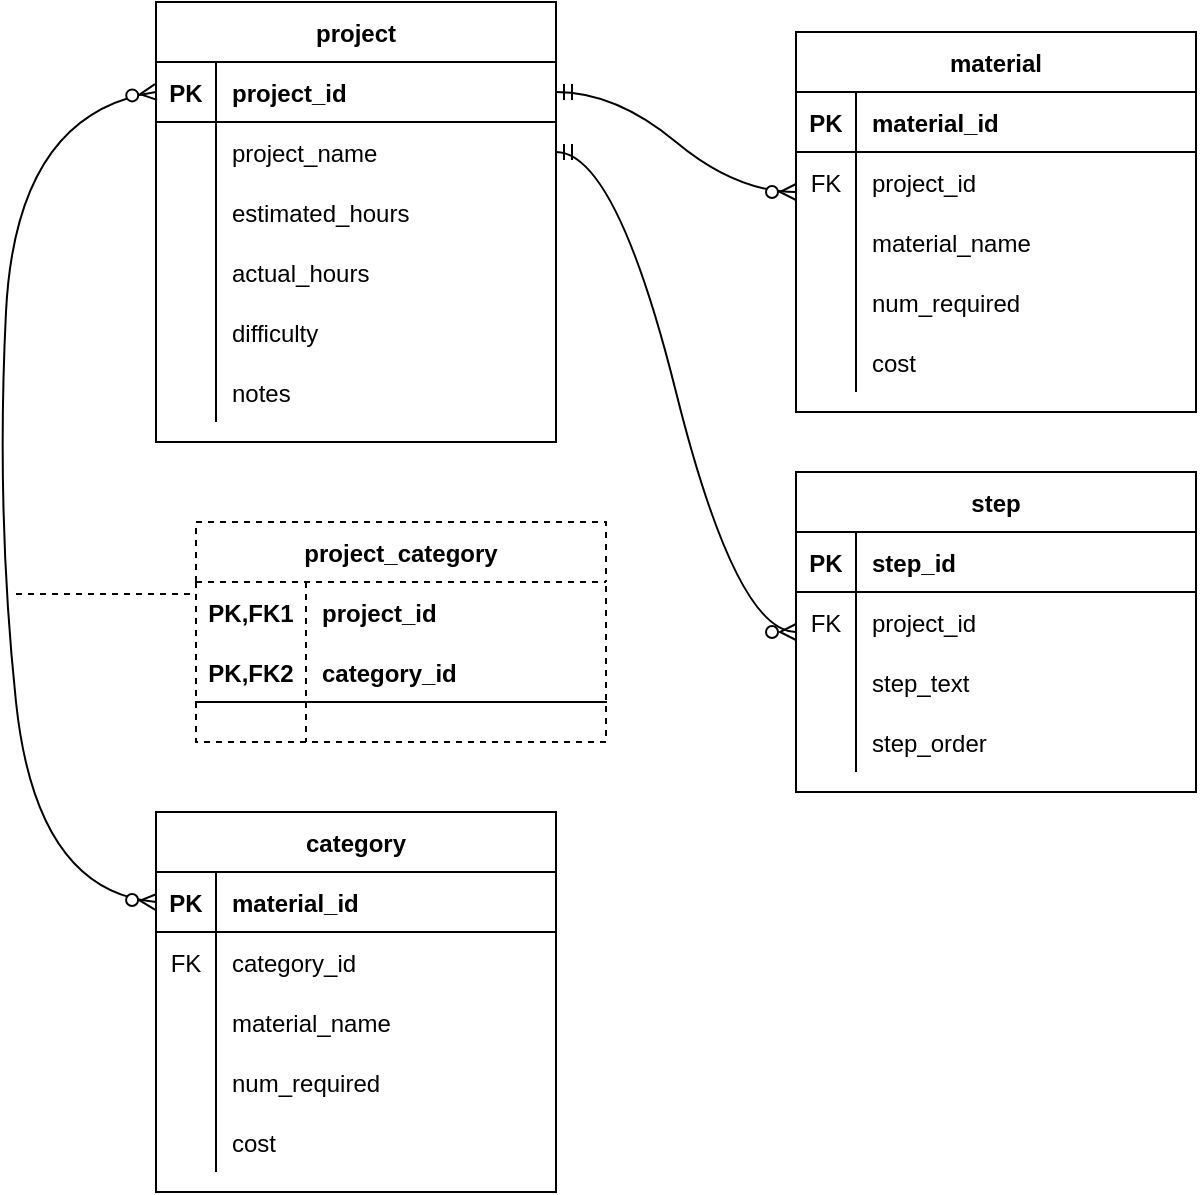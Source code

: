 <mxfile version="19.0.3" type="device"><diagram id="LcGvfuIVLGOk-ull4Rj8" name="Page-1"><mxGraphModel dx="946" dy="672" grid="1" gridSize="10" guides="1" tooltips="1" connect="1" arrows="1" fold="1" page="1" pageScale="1" pageWidth="850" pageHeight="1100" math="0" shadow="0"><root><mxCell id="0"/><mxCell id="1" parent="0"/><mxCell id="Hkpx3gKy6T2msnNDm3Sz-1" value="project" style="shape=table;startSize=30;container=1;collapsible=1;childLayout=tableLayout;fixedRows=1;rowLines=0;fontStyle=1;align=center;resizeLast=1;" parent="1" vertex="1"><mxGeometry x="120" y="65" width="200" height="220" as="geometry"/></mxCell><mxCell id="Hkpx3gKy6T2msnNDm3Sz-2" value="" style="shape=tableRow;horizontal=0;startSize=0;swimlaneHead=0;swimlaneBody=0;fillColor=none;collapsible=0;dropTarget=0;points=[[0,0.5],[1,0.5]];portConstraint=eastwest;top=0;left=0;right=0;bottom=1;" parent="Hkpx3gKy6T2msnNDm3Sz-1" vertex="1"><mxGeometry y="30" width="200" height="30" as="geometry"/></mxCell><mxCell id="Hkpx3gKy6T2msnNDm3Sz-3" value="PK" style="shape=partialRectangle;connectable=0;fillColor=none;top=0;left=0;bottom=0;right=0;fontStyle=1;overflow=hidden;" parent="Hkpx3gKy6T2msnNDm3Sz-2" vertex="1"><mxGeometry width="30" height="30" as="geometry"><mxRectangle width="30" height="30" as="alternateBounds"/></mxGeometry></mxCell><mxCell id="Hkpx3gKy6T2msnNDm3Sz-4" value="project_id" style="shape=partialRectangle;connectable=0;fillColor=none;top=0;left=0;bottom=0;right=0;align=left;spacingLeft=6;fontStyle=1;overflow=hidden;" parent="Hkpx3gKy6T2msnNDm3Sz-2" vertex="1"><mxGeometry x="30" width="170" height="30" as="geometry"><mxRectangle width="170" height="30" as="alternateBounds"/></mxGeometry></mxCell><mxCell id="Hkpx3gKy6T2msnNDm3Sz-5" value="" style="shape=tableRow;horizontal=0;startSize=0;swimlaneHead=0;swimlaneBody=0;fillColor=none;collapsible=0;dropTarget=0;points=[[0,0.5],[1,0.5]];portConstraint=eastwest;top=0;left=0;right=0;bottom=0;" parent="Hkpx3gKy6T2msnNDm3Sz-1" vertex="1"><mxGeometry y="60" width="200" height="30" as="geometry"/></mxCell><mxCell id="Hkpx3gKy6T2msnNDm3Sz-6" value="" style="shape=partialRectangle;connectable=0;fillColor=none;top=0;left=0;bottom=0;right=0;editable=1;overflow=hidden;" parent="Hkpx3gKy6T2msnNDm3Sz-5" vertex="1"><mxGeometry width="30" height="30" as="geometry"><mxRectangle width="30" height="30" as="alternateBounds"/></mxGeometry></mxCell><mxCell id="Hkpx3gKy6T2msnNDm3Sz-7" value="project_name" style="shape=partialRectangle;connectable=0;fillColor=none;top=0;left=0;bottom=0;right=0;align=left;spacingLeft=6;overflow=hidden;" parent="Hkpx3gKy6T2msnNDm3Sz-5" vertex="1"><mxGeometry x="30" width="170" height="30" as="geometry"><mxRectangle width="170" height="30" as="alternateBounds"/></mxGeometry></mxCell><mxCell id="Hkpx3gKy6T2msnNDm3Sz-8" value="" style="shape=tableRow;horizontal=0;startSize=0;swimlaneHead=0;swimlaneBody=0;fillColor=none;collapsible=0;dropTarget=0;points=[[0,0.5],[1,0.5]];portConstraint=eastwest;top=0;left=0;right=0;bottom=0;" parent="Hkpx3gKy6T2msnNDm3Sz-1" vertex="1"><mxGeometry y="90" width="200" height="30" as="geometry"/></mxCell><mxCell id="Hkpx3gKy6T2msnNDm3Sz-9" value="" style="shape=partialRectangle;connectable=0;fillColor=none;top=0;left=0;bottom=0;right=0;editable=1;overflow=hidden;" parent="Hkpx3gKy6T2msnNDm3Sz-8" vertex="1"><mxGeometry width="30" height="30" as="geometry"><mxRectangle width="30" height="30" as="alternateBounds"/></mxGeometry></mxCell><mxCell id="Hkpx3gKy6T2msnNDm3Sz-10" value="estimated_hours" style="shape=partialRectangle;connectable=0;fillColor=none;top=0;left=0;bottom=0;right=0;align=left;spacingLeft=6;overflow=hidden;" parent="Hkpx3gKy6T2msnNDm3Sz-8" vertex="1"><mxGeometry x="30" width="170" height="30" as="geometry"><mxRectangle width="170" height="30" as="alternateBounds"/></mxGeometry></mxCell><mxCell id="Hkpx3gKy6T2msnNDm3Sz-11" value="" style="shape=tableRow;horizontal=0;startSize=0;swimlaneHead=0;swimlaneBody=0;fillColor=none;collapsible=0;dropTarget=0;points=[[0,0.5],[1,0.5]];portConstraint=eastwest;top=0;left=0;right=0;bottom=0;" parent="Hkpx3gKy6T2msnNDm3Sz-1" vertex="1"><mxGeometry y="120" width="200" height="30" as="geometry"/></mxCell><mxCell id="Hkpx3gKy6T2msnNDm3Sz-12" value="" style="shape=partialRectangle;connectable=0;fillColor=none;top=0;left=0;bottom=0;right=0;editable=1;overflow=hidden;" parent="Hkpx3gKy6T2msnNDm3Sz-11" vertex="1"><mxGeometry width="30" height="30" as="geometry"><mxRectangle width="30" height="30" as="alternateBounds"/></mxGeometry></mxCell><mxCell id="Hkpx3gKy6T2msnNDm3Sz-13" value="actual_hours" style="shape=partialRectangle;connectable=0;fillColor=none;top=0;left=0;bottom=0;right=0;align=left;spacingLeft=6;overflow=hidden;" parent="Hkpx3gKy6T2msnNDm3Sz-11" vertex="1"><mxGeometry x="30" width="170" height="30" as="geometry"><mxRectangle width="170" height="30" as="alternateBounds"/></mxGeometry></mxCell><mxCell id="Hkpx3gKy6T2msnNDm3Sz-35" style="shape=tableRow;horizontal=0;startSize=0;swimlaneHead=0;swimlaneBody=0;fillColor=none;collapsible=0;dropTarget=0;points=[[0,0.5],[1,0.5]];portConstraint=eastwest;top=0;left=0;right=0;bottom=0;" parent="Hkpx3gKy6T2msnNDm3Sz-1" vertex="1"><mxGeometry y="150" width="200" height="30" as="geometry"/></mxCell><mxCell id="Hkpx3gKy6T2msnNDm3Sz-36" style="shape=partialRectangle;connectable=0;fillColor=none;top=0;left=0;bottom=0;right=0;editable=1;overflow=hidden;" parent="Hkpx3gKy6T2msnNDm3Sz-35" vertex="1"><mxGeometry width="30" height="30" as="geometry"><mxRectangle width="30" height="30" as="alternateBounds"/></mxGeometry></mxCell><mxCell id="Hkpx3gKy6T2msnNDm3Sz-37" value="difficulty" style="shape=partialRectangle;connectable=0;fillColor=none;top=0;left=0;bottom=0;right=0;align=left;spacingLeft=6;overflow=hidden;" parent="Hkpx3gKy6T2msnNDm3Sz-35" vertex="1"><mxGeometry x="30" width="170" height="30" as="geometry"><mxRectangle width="170" height="30" as="alternateBounds"/></mxGeometry></mxCell><mxCell id="Hkpx3gKy6T2msnNDm3Sz-38" style="shape=tableRow;horizontal=0;startSize=0;swimlaneHead=0;swimlaneBody=0;fillColor=none;collapsible=0;dropTarget=0;points=[[0,0.5],[1,0.5]];portConstraint=eastwest;top=0;left=0;right=0;bottom=0;" parent="Hkpx3gKy6T2msnNDm3Sz-1" vertex="1"><mxGeometry y="180" width="200" height="30" as="geometry"/></mxCell><mxCell id="Hkpx3gKy6T2msnNDm3Sz-39" style="shape=partialRectangle;connectable=0;fillColor=none;top=0;left=0;bottom=0;right=0;editable=1;overflow=hidden;" parent="Hkpx3gKy6T2msnNDm3Sz-38" vertex="1"><mxGeometry width="30" height="30" as="geometry"><mxRectangle width="30" height="30" as="alternateBounds"/></mxGeometry></mxCell><mxCell id="Hkpx3gKy6T2msnNDm3Sz-40" value="notes" style="shape=partialRectangle;connectable=0;fillColor=none;top=0;left=0;bottom=0;right=0;align=left;spacingLeft=6;overflow=hidden;" parent="Hkpx3gKy6T2msnNDm3Sz-38" vertex="1"><mxGeometry x="30" width="170" height="30" as="geometry"><mxRectangle width="170" height="30" as="alternateBounds"/></mxGeometry></mxCell><mxCell id="pipxYA9msflgA8TGdw19-1" value="material" style="shape=table;startSize=30;container=1;collapsible=1;childLayout=tableLayout;fixedRows=1;rowLines=0;fontStyle=1;align=center;resizeLast=1;" parent="1" vertex="1"><mxGeometry x="440" y="80" width="200" height="190" as="geometry"/></mxCell><mxCell id="pipxYA9msflgA8TGdw19-2" value="" style="shape=tableRow;horizontal=0;startSize=0;swimlaneHead=0;swimlaneBody=0;fillColor=none;collapsible=0;dropTarget=0;points=[[0,0.5],[1,0.5]];portConstraint=eastwest;top=0;left=0;right=0;bottom=1;" parent="pipxYA9msflgA8TGdw19-1" vertex="1"><mxGeometry y="30" width="200" height="30" as="geometry"/></mxCell><mxCell id="pipxYA9msflgA8TGdw19-3" value="PK" style="shape=partialRectangle;connectable=0;fillColor=none;top=0;left=0;bottom=0;right=0;fontStyle=1;overflow=hidden;" parent="pipxYA9msflgA8TGdw19-2" vertex="1"><mxGeometry width="30" height="30" as="geometry"><mxRectangle width="30" height="30" as="alternateBounds"/></mxGeometry></mxCell><mxCell id="pipxYA9msflgA8TGdw19-4" value="material_id" style="shape=partialRectangle;connectable=0;fillColor=none;top=0;left=0;bottom=0;right=0;align=left;spacingLeft=6;fontStyle=1;overflow=hidden;" parent="pipxYA9msflgA8TGdw19-2" vertex="1"><mxGeometry x="30" width="170" height="30" as="geometry"><mxRectangle width="170" height="30" as="alternateBounds"/></mxGeometry></mxCell><mxCell id="pipxYA9msflgA8TGdw19-5" value="" style="shape=tableRow;horizontal=0;startSize=0;swimlaneHead=0;swimlaneBody=0;fillColor=none;collapsible=0;dropTarget=0;points=[[0,0.5],[1,0.5]];portConstraint=eastwest;top=0;left=0;right=0;bottom=0;" parent="pipxYA9msflgA8TGdw19-1" vertex="1"><mxGeometry y="60" width="200" height="30" as="geometry"/></mxCell><mxCell id="pipxYA9msflgA8TGdw19-6" value="FK" style="shape=partialRectangle;connectable=0;fillColor=none;top=0;left=0;bottom=0;right=0;editable=1;overflow=hidden;" parent="pipxYA9msflgA8TGdw19-5" vertex="1"><mxGeometry width="30" height="30" as="geometry"><mxRectangle width="30" height="30" as="alternateBounds"/></mxGeometry></mxCell><mxCell id="pipxYA9msflgA8TGdw19-7" value="project_id" style="shape=partialRectangle;connectable=0;fillColor=none;top=0;left=0;bottom=0;right=0;align=left;spacingLeft=6;overflow=hidden;" parent="pipxYA9msflgA8TGdw19-5" vertex="1"><mxGeometry x="30" width="170" height="30" as="geometry"><mxRectangle width="170" height="30" as="alternateBounds"/></mxGeometry></mxCell><mxCell id="pipxYA9msflgA8TGdw19-8" value="" style="shape=tableRow;horizontal=0;startSize=0;swimlaneHead=0;swimlaneBody=0;fillColor=none;collapsible=0;dropTarget=0;points=[[0,0.5],[1,0.5]];portConstraint=eastwest;top=0;left=0;right=0;bottom=0;" parent="pipxYA9msflgA8TGdw19-1" vertex="1"><mxGeometry y="90" width="200" height="30" as="geometry"/></mxCell><mxCell id="pipxYA9msflgA8TGdw19-9" value="" style="shape=partialRectangle;connectable=0;fillColor=none;top=0;left=0;bottom=0;right=0;editable=1;overflow=hidden;" parent="pipxYA9msflgA8TGdw19-8" vertex="1"><mxGeometry width="30" height="30" as="geometry"><mxRectangle width="30" height="30" as="alternateBounds"/></mxGeometry></mxCell><mxCell id="pipxYA9msflgA8TGdw19-10" value="material_name" style="shape=partialRectangle;connectable=0;fillColor=none;top=0;left=0;bottom=0;right=0;align=left;spacingLeft=6;overflow=hidden;" parent="pipxYA9msflgA8TGdw19-8" vertex="1"><mxGeometry x="30" width="170" height="30" as="geometry"><mxRectangle width="170" height="30" as="alternateBounds"/></mxGeometry></mxCell><mxCell id="pipxYA9msflgA8TGdw19-11" value="" style="shape=tableRow;horizontal=0;startSize=0;swimlaneHead=0;swimlaneBody=0;fillColor=none;collapsible=0;dropTarget=0;points=[[0,0.5],[1,0.5]];portConstraint=eastwest;top=0;left=0;right=0;bottom=0;" parent="pipxYA9msflgA8TGdw19-1" vertex="1"><mxGeometry y="120" width="200" height="30" as="geometry"/></mxCell><mxCell id="pipxYA9msflgA8TGdw19-12" value="" style="shape=partialRectangle;connectable=0;fillColor=none;top=0;left=0;bottom=0;right=0;editable=1;overflow=hidden;" parent="pipxYA9msflgA8TGdw19-11" vertex="1"><mxGeometry width="30" height="30" as="geometry"><mxRectangle width="30" height="30" as="alternateBounds"/></mxGeometry></mxCell><mxCell id="pipxYA9msflgA8TGdw19-13" value="num_required" style="shape=partialRectangle;connectable=0;fillColor=none;top=0;left=0;bottom=0;right=0;align=left;spacingLeft=6;overflow=hidden;" parent="pipxYA9msflgA8TGdw19-11" vertex="1"><mxGeometry x="30" width="170" height="30" as="geometry"><mxRectangle width="170" height="30" as="alternateBounds"/></mxGeometry></mxCell><mxCell id="pipxYA9msflgA8TGdw19-14" style="shape=tableRow;horizontal=0;startSize=0;swimlaneHead=0;swimlaneBody=0;fillColor=none;collapsible=0;dropTarget=0;points=[[0,0.5],[1,0.5]];portConstraint=eastwest;top=0;left=0;right=0;bottom=0;" parent="pipxYA9msflgA8TGdw19-1" vertex="1"><mxGeometry y="150" width="200" height="30" as="geometry"/></mxCell><mxCell id="pipxYA9msflgA8TGdw19-15" style="shape=partialRectangle;connectable=0;fillColor=none;top=0;left=0;bottom=0;right=0;editable=1;overflow=hidden;" parent="pipxYA9msflgA8TGdw19-14" vertex="1"><mxGeometry width="30" height="30" as="geometry"><mxRectangle width="30" height="30" as="alternateBounds"/></mxGeometry></mxCell><mxCell id="pipxYA9msflgA8TGdw19-16" value="cost" style="shape=partialRectangle;connectable=0;fillColor=none;top=0;left=0;bottom=0;right=0;align=left;spacingLeft=6;overflow=hidden;" parent="pipxYA9msflgA8TGdw19-14" vertex="1"><mxGeometry x="30" width="170" height="30" as="geometry"><mxRectangle width="170" height="30" as="alternateBounds"/></mxGeometry></mxCell><mxCell id="pipxYA9msflgA8TGdw19-20" value="step" style="shape=table;startSize=30;container=1;collapsible=1;childLayout=tableLayout;fixedRows=1;rowLines=0;fontStyle=1;align=center;resizeLast=1;" parent="1" vertex="1"><mxGeometry x="440" y="300" width="200" height="160" as="geometry"/></mxCell><mxCell id="pipxYA9msflgA8TGdw19-21" value="" style="shape=tableRow;horizontal=0;startSize=0;swimlaneHead=0;swimlaneBody=0;fillColor=none;collapsible=0;dropTarget=0;points=[[0,0.5],[1,0.5]];portConstraint=eastwest;top=0;left=0;right=0;bottom=1;" parent="pipxYA9msflgA8TGdw19-20" vertex="1"><mxGeometry y="30" width="200" height="30" as="geometry"/></mxCell><mxCell id="pipxYA9msflgA8TGdw19-22" value="PK" style="shape=partialRectangle;connectable=0;fillColor=none;top=0;left=0;bottom=0;right=0;fontStyle=1;overflow=hidden;" parent="pipxYA9msflgA8TGdw19-21" vertex="1"><mxGeometry width="30" height="30" as="geometry"><mxRectangle width="30" height="30" as="alternateBounds"/></mxGeometry></mxCell><mxCell id="pipxYA9msflgA8TGdw19-23" value="step_id" style="shape=partialRectangle;connectable=0;fillColor=none;top=0;left=0;bottom=0;right=0;align=left;spacingLeft=6;fontStyle=1;overflow=hidden;" parent="pipxYA9msflgA8TGdw19-21" vertex="1"><mxGeometry x="30" width="170" height="30" as="geometry"><mxRectangle width="170" height="30" as="alternateBounds"/></mxGeometry></mxCell><mxCell id="pipxYA9msflgA8TGdw19-24" value="" style="shape=tableRow;horizontal=0;startSize=0;swimlaneHead=0;swimlaneBody=0;fillColor=none;collapsible=0;dropTarget=0;points=[[0,0.5],[1,0.5]];portConstraint=eastwest;top=0;left=0;right=0;bottom=0;" parent="pipxYA9msflgA8TGdw19-20" vertex="1"><mxGeometry y="60" width="200" height="30" as="geometry"/></mxCell><mxCell id="pipxYA9msflgA8TGdw19-25" value="FK" style="shape=partialRectangle;connectable=0;fillColor=none;top=0;left=0;bottom=0;right=0;editable=1;overflow=hidden;" parent="pipxYA9msflgA8TGdw19-24" vertex="1"><mxGeometry width="30" height="30" as="geometry"><mxRectangle width="30" height="30" as="alternateBounds"/></mxGeometry></mxCell><mxCell id="pipxYA9msflgA8TGdw19-26" value="project_id" style="shape=partialRectangle;connectable=0;fillColor=none;top=0;left=0;bottom=0;right=0;align=left;spacingLeft=6;overflow=hidden;" parent="pipxYA9msflgA8TGdw19-24" vertex="1"><mxGeometry x="30" width="170" height="30" as="geometry"><mxRectangle width="170" height="30" as="alternateBounds"/></mxGeometry></mxCell><mxCell id="pipxYA9msflgA8TGdw19-27" value="" style="shape=tableRow;horizontal=0;startSize=0;swimlaneHead=0;swimlaneBody=0;fillColor=none;collapsible=0;dropTarget=0;points=[[0,0.5],[1,0.5]];portConstraint=eastwest;top=0;left=0;right=0;bottom=0;" parent="pipxYA9msflgA8TGdw19-20" vertex="1"><mxGeometry y="90" width="200" height="30" as="geometry"/></mxCell><mxCell id="pipxYA9msflgA8TGdw19-28" value="" style="shape=partialRectangle;connectable=0;fillColor=none;top=0;left=0;bottom=0;right=0;editable=1;overflow=hidden;" parent="pipxYA9msflgA8TGdw19-27" vertex="1"><mxGeometry width="30" height="30" as="geometry"><mxRectangle width="30" height="30" as="alternateBounds"/></mxGeometry></mxCell><mxCell id="pipxYA9msflgA8TGdw19-29" value="step_text" style="shape=partialRectangle;connectable=0;fillColor=none;top=0;left=0;bottom=0;right=0;align=left;spacingLeft=6;overflow=hidden;" parent="pipxYA9msflgA8TGdw19-27" vertex="1"><mxGeometry x="30" width="170" height="30" as="geometry"><mxRectangle width="170" height="30" as="alternateBounds"/></mxGeometry></mxCell><mxCell id="pipxYA9msflgA8TGdw19-30" value="" style="shape=tableRow;horizontal=0;startSize=0;swimlaneHead=0;swimlaneBody=0;fillColor=none;collapsible=0;dropTarget=0;points=[[0,0.5],[1,0.5]];portConstraint=eastwest;top=0;left=0;right=0;bottom=0;" parent="pipxYA9msflgA8TGdw19-20" vertex="1"><mxGeometry y="120" width="200" height="30" as="geometry"/></mxCell><mxCell id="pipxYA9msflgA8TGdw19-31" value="" style="shape=partialRectangle;connectable=0;fillColor=none;top=0;left=0;bottom=0;right=0;editable=1;overflow=hidden;" parent="pipxYA9msflgA8TGdw19-30" vertex="1"><mxGeometry width="30" height="30" as="geometry"><mxRectangle width="30" height="30" as="alternateBounds"/></mxGeometry></mxCell><mxCell id="pipxYA9msflgA8TGdw19-32" value="step_order" style="shape=partialRectangle;connectable=0;fillColor=none;top=0;left=0;bottom=0;right=0;align=left;spacingLeft=6;overflow=hidden;" parent="pipxYA9msflgA8TGdw19-30" vertex="1"><mxGeometry x="30" width="170" height="30" as="geometry"><mxRectangle width="170" height="30" as="alternateBounds"/></mxGeometry></mxCell><mxCell id="pipxYA9msflgA8TGdw19-36" value="category" style="shape=table;startSize=30;container=1;collapsible=1;childLayout=tableLayout;fixedRows=1;rowLines=0;fontStyle=1;align=center;resizeLast=1;" parent="1" vertex="1"><mxGeometry x="120" y="470" width="200" height="190" as="geometry"/></mxCell><mxCell id="pipxYA9msflgA8TGdw19-37" value="" style="shape=tableRow;horizontal=0;startSize=0;swimlaneHead=0;swimlaneBody=0;fillColor=none;collapsible=0;dropTarget=0;points=[[0,0.5],[1,0.5]];portConstraint=eastwest;top=0;left=0;right=0;bottom=1;" parent="pipxYA9msflgA8TGdw19-36" vertex="1"><mxGeometry y="30" width="200" height="30" as="geometry"/></mxCell><mxCell id="pipxYA9msflgA8TGdw19-38" value="PK" style="shape=partialRectangle;connectable=0;fillColor=none;top=0;left=0;bottom=0;right=0;fontStyle=1;overflow=hidden;" parent="pipxYA9msflgA8TGdw19-37" vertex="1"><mxGeometry width="30" height="30" as="geometry"><mxRectangle width="30" height="30" as="alternateBounds"/></mxGeometry></mxCell><mxCell id="pipxYA9msflgA8TGdw19-39" value="material_id" style="shape=partialRectangle;connectable=0;fillColor=none;top=0;left=0;bottom=0;right=0;align=left;spacingLeft=6;fontStyle=1;overflow=hidden;" parent="pipxYA9msflgA8TGdw19-37" vertex="1"><mxGeometry x="30" width="170" height="30" as="geometry"><mxRectangle width="170" height="30" as="alternateBounds"/></mxGeometry></mxCell><mxCell id="pipxYA9msflgA8TGdw19-40" value="" style="shape=tableRow;horizontal=0;startSize=0;swimlaneHead=0;swimlaneBody=0;fillColor=none;collapsible=0;dropTarget=0;points=[[0,0.5],[1,0.5]];portConstraint=eastwest;top=0;left=0;right=0;bottom=0;" parent="pipxYA9msflgA8TGdw19-36" vertex="1"><mxGeometry y="60" width="200" height="30" as="geometry"/></mxCell><mxCell id="pipxYA9msflgA8TGdw19-41" value="FK" style="shape=partialRectangle;connectable=0;fillColor=none;top=0;left=0;bottom=0;right=0;editable=1;overflow=hidden;" parent="pipxYA9msflgA8TGdw19-40" vertex="1"><mxGeometry width="30" height="30" as="geometry"><mxRectangle width="30" height="30" as="alternateBounds"/></mxGeometry></mxCell><mxCell id="pipxYA9msflgA8TGdw19-42" value="category_id" style="shape=partialRectangle;connectable=0;fillColor=none;top=0;left=0;bottom=0;right=0;align=left;spacingLeft=6;overflow=hidden;" parent="pipxYA9msflgA8TGdw19-40" vertex="1"><mxGeometry x="30" width="170" height="30" as="geometry"><mxRectangle width="170" height="30" as="alternateBounds"/></mxGeometry></mxCell><mxCell id="pipxYA9msflgA8TGdw19-43" value="" style="shape=tableRow;horizontal=0;startSize=0;swimlaneHead=0;swimlaneBody=0;fillColor=none;collapsible=0;dropTarget=0;points=[[0,0.5],[1,0.5]];portConstraint=eastwest;top=0;left=0;right=0;bottom=0;" parent="pipxYA9msflgA8TGdw19-36" vertex="1"><mxGeometry y="90" width="200" height="30" as="geometry"/></mxCell><mxCell id="pipxYA9msflgA8TGdw19-44" value="" style="shape=partialRectangle;connectable=0;fillColor=none;top=0;left=0;bottom=0;right=0;editable=1;overflow=hidden;" parent="pipxYA9msflgA8TGdw19-43" vertex="1"><mxGeometry width="30" height="30" as="geometry"><mxRectangle width="30" height="30" as="alternateBounds"/></mxGeometry></mxCell><mxCell id="pipxYA9msflgA8TGdw19-45" value="material_name" style="shape=partialRectangle;connectable=0;fillColor=none;top=0;left=0;bottom=0;right=0;align=left;spacingLeft=6;overflow=hidden;" parent="pipxYA9msflgA8TGdw19-43" vertex="1"><mxGeometry x="30" width="170" height="30" as="geometry"><mxRectangle width="170" height="30" as="alternateBounds"/></mxGeometry></mxCell><mxCell id="pipxYA9msflgA8TGdw19-46" value="" style="shape=tableRow;horizontal=0;startSize=0;swimlaneHead=0;swimlaneBody=0;fillColor=none;collapsible=0;dropTarget=0;points=[[0,0.5],[1,0.5]];portConstraint=eastwest;top=0;left=0;right=0;bottom=0;" parent="pipxYA9msflgA8TGdw19-36" vertex="1"><mxGeometry y="120" width="200" height="30" as="geometry"/></mxCell><mxCell id="pipxYA9msflgA8TGdw19-47" value="" style="shape=partialRectangle;connectable=0;fillColor=none;top=0;left=0;bottom=0;right=0;editable=1;overflow=hidden;" parent="pipxYA9msflgA8TGdw19-46" vertex="1"><mxGeometry width="30" height="30" as="geometry"><mxRectangle width="30" height="30" as="alternateBounds"/></mxGeometry></mxCell><mxCell id="pipxYA9msflgA8TGdw19-48" value="num_required" style="shape=partialRectangle;connectable=0;fillColor=none;top=0;left=0;bottom=0;right=0;align=left;spacingLeft=6;overflow=hidden;" parent="pipxYA9msflgA8TGdw19-46" vertex="1"><mxGeometry x="30" width="170" height="30" as="geometry"><mxRectangle width="170" height="30" as="alternateBounds"/></mxGeometry></mxCell><mxCell id="pipxYA9msflgA8TGdw19-49" style="shape=tableRow;horizontal=0;startSize=0;swimlaneHead=0;swimlaneBody=0;fillColor=none;collapsible=0;dropTarget=0;points=[[0,0.5],[1,0.5]];portConstraint=eastwest;top=0;left=0;right=0;bottom=0;" parent="pipxYA9msflgA8TGdw19-36" vertex="1"><mxGeometry y="150" width="200" height="30" as="geometry"/></mxCell><mxCell id="pipxYA9msflgA8TGdw19-50" style="shape=partialRectangle;connectable=0;fillColor=none;top=0;left=0;bottom=0;right=0;editable=1;overflow=hidden;" parent="pipxYA9msflgA8TGdw19-49" vertex="1"><mxGeometry width="30" height="30" as="geometry"><mxRectangle width="30" height="30" as="alternateBounds"/></mxGeometry></mxCell><mxCell id="pipxYA9msflgA8TGdw19-51" value="cost" style="shape=partialRectangle;connectable=0;fillColor=none;top=0;left=0;bottom=0;right=0;align=left;spacingLeft=6;overflow=hidden;" parent="pipxYA9msflgA8TGdw19-49" vertex="1"><mxGeometry x="30" width="170" height="30" as="geometry"><mxRectangle width="170" height="30" as="alternateBounds"/></mxGeometry></mxCell><mxCell id="EWDNZ-uO_OLCUHs4zAZW-15" value="project_category" style="shape=table;startSize=30;container=1;collapsible=1;childLayout=tableLayout;fixedRows=1;rowLines=0;fontStyle=1;align=center;resizeLast=1;dashed=1;" parent="1" vertex="1"><mxGeometry x="140" y="325" width="205" height="110" as="geometry"/></mxCell><mxCell id="EWDNZ-uO_OLCUHs4zAZW-16" value="" style="shape=tableRow;horizontal=0;startSize=0;swimlaneHead=0;swimlaneBody=0;fillColor=none;collapsible=0;dropTarget=0;points=[[0,0.5],[1,0.5]];portConstraint=eastwest;top=0;left=0;right=0;bottom=0;" parent="EWDNZ-uO_OLCUHs4zAZW-15" vertex="1"><mxGeometry y="30" width="205" height="30" as="geometry"/></mxCell><mxCell id="EWDNZ-uO_OLCUHs4zAZW-17" value="PK,FK1" style="shape=partialRectangle;connectable=0;fillColor=none;top=0;left=0;bottom=0;right=0;fontStyle=1;overflow=hidden;" parent="EWDNZ-uO_OLCUHs4zAZW-16" vertex="1"><mxGeometry width="55" height="30" as="geometry"><mxRectangle width="55" height="30" as="alternateBounds"/></mxGeometry></mxCell><mxCell id="EWDNZ-uO_OLCUHs4zAZW-18" value="project_id" style="shape=partialRectangle;connectable=0;fillColor=none;top=0;left=0;bottom=0;right=0;align=left;spacingLeft=6;fontStyle=1;overflow=hidden;" parent="EWDNZ-uO_OLCUHs4zAZW-16" vertex="1"><mxGeometry x="55" width="150" height="30" as="geometry"><mxRectangle width="150" height="30" as="alternateBounds"/></mxGeometry></mxCell><mxCell id="EWDNZ-uO_OLCUHs4zAZW-19" value="" style="shape=tableRow;horizontal=0;startSize=0;swimlaneHead=0;swimlaneBody=0;fillColor=none;collapsible=0;dropTarget=0;points=[[0,0.5],[1,0.5]];portConstraint=eastwest;top=0;left=0;right=0;bottom=1;" parent="EWDNZ-uO_OLCUHs4zAZW-15" vertex="1"><mxGeometry y="60" width="205" height="30" as="geometry"/></mxCell><mxCell id="EWDNZ-uO_OLCUHs4zAZW-20" value="PK,FK2" style="shape=partialRectangle;connectable=0;fillColor=none;top=0;left=0;bottom=0;right=0;fontStyle=1;overflow=hidden;" parent="EWDNZ-uO_OLCUHs4zAZW-19" vertex="1"><mxGeometry width="55" height="30" as="geometry"><mxRectangle width="55" height="30" as="alternateBounds"/></mxGeometry></mxCell><mxCell id="EWDNZ-uO_OLCUHs4zAZW-21" value="category_id" style="shape=partialRectangle;connectable=0;fillColor=none;top=0;left=0;bottom=0;right=0;align=left;spacingLeft=6;fontStyle=1;overflow=hidden;" parent="EWDNZ-uO_OLCUHs4zAZW-19" vertex="1"><mxGeometry x="55" width="150" height="30" as="geometry"><mxRectangle width="150" height="30" as="alternateBounds"/></mxGeometry></mxCell><mxCell id="EWDNZ-uO_OLCUHs4zAZW-25" value="" style="shape=tableRow;horizontal=0;startSize=0;swimlaneHead=0;swimlaneBody=0;fillColor=none;collapsible=0;dropTarget=0;points=[[0,0.5],[1,0.5]];portConstraint=eastwest;top=0;left=0;right=0;bottom=0;" parent="EWDNZ-uO_OLCUHs4zAZW-15" vertex="1"><mxGeometry y="90" width="205" height="20" as="geometry"/></mxCell><mxCell id="EWDNZ-uO_OLCUHs4zAZW-26" value="" style="shape=partialRectangle;connectable=0;fillColor=none;top=0;left=0;bottom=0;right=0;editable=1;overflow=hidden;" parent="EWDNZ-uO_OLCUHs4zAZW-25" vertex="1"><mxGeometry width="55" height="20" as="geometry"><mxRectangle width="55" height="20" as="alternateBounds"/></mxGeometry></mxCell><mxCell id="EWDNZ-uO_OLCUHs4zAZW-27" value="" style="shape=partialRectangle;connectable=0;fillColor=none;top=0;left=0;bottom=0;right=0;align=left;spacingLeft=6;overflow=hidden;" parent="EWDNZ-uO_OLCUHs4zAZW-25" vertex="1"><mxGeometry x="55" width="150" height="20" as="geometry"><mxRectangle width="150" height="20" as="alternateBounds"/></mxGeometry></mxCell><mxCell id="EWDNZ-uO_OLCUHs4zAZW-33" value="" style="fontSize=12;html=1;endArrow=ERzeroToMany;endFill=1;startArrow=ERzeroToMany;curved=1;exitX=0;exitY=0.5;exitDx=0;exitDy=0;" parent="1" edge="1" source="pipxYA9msflgA8TGdw19-37"><mxGeometry width="100" height="100" relative="1" as="geometry"><mxPoint x="110" y="590" as="sourcePoint"/><mxPoint x="120" y="110" as="targetPoint"/><Array as="points"><mxPoint x="60" y="510"/><mxPoint x="40" y="320"/><mxPoint x="50" y="120"/></Array></mxGeometry></mxCell><mxCell id="dqVdnqFKDps6Azhokfs6-2" value="" style="endArrow=none;dashed=1;html=1;rounded=0;entryX=-0.01;entryY=0.2;entryDx=0;entryDy=0;entryPerimeter=0;" edge="1" parent="1" target="EWDNZ-uO_OLCUHs4zAZW-16"><mxGeometry width="50" height="50" relative="1" as="geometry"><mxPoint x="50" y="361" as="sourcePoint"/><mxPoint x="450" y="320" as="targetPoint"/></mxGeometry></mxCell><mxCell id="dqVdnqFKDps6Azhokfs6-3" value="" style="edgeStyle=entityRelationEdgeStyle;fontSize=12;html=1;endArrow=ERzeroToMany;startArrow=ERmandOne;exitX=1;exitY=0.5;exitDx=0;exitDy=0;curved=1;" edge="1" parent="1" source="Hkpx3gKy6T2msnNDm3Sz-2"><mxGeometry width="100" height="100" relative="1" as="geometry"><mxPoint x="330" y="110" as="sourcePoint"/><mxPoint x="440" y="160" as="targetPoint"/></mxGeometry></mxCell><mxCell id="dqVdnqFKDps6Azhokfs6-4" value="" style="edgeStyle=entityRelationEdgeStyle;fontSize=12;html=1;endArrow=ERzeroToMany;startArrow=ERmandOne;exitX=1;exitY=0.5;exitDx=0;exitDy=0;curved=1;" edge="1" parent="1" source="Hkpx3gKy6T2msnNDm3Sz-5"><mxGeometry width="100" height="100" relative="1" as="geometry"><mxPoint x="330" y="140" as="sourcePoint"/><mxPoint x="440" y="380" as="targetPoint"/></mxGeometry></mxCell></root></mxGraphModel></diagram></mxfile>